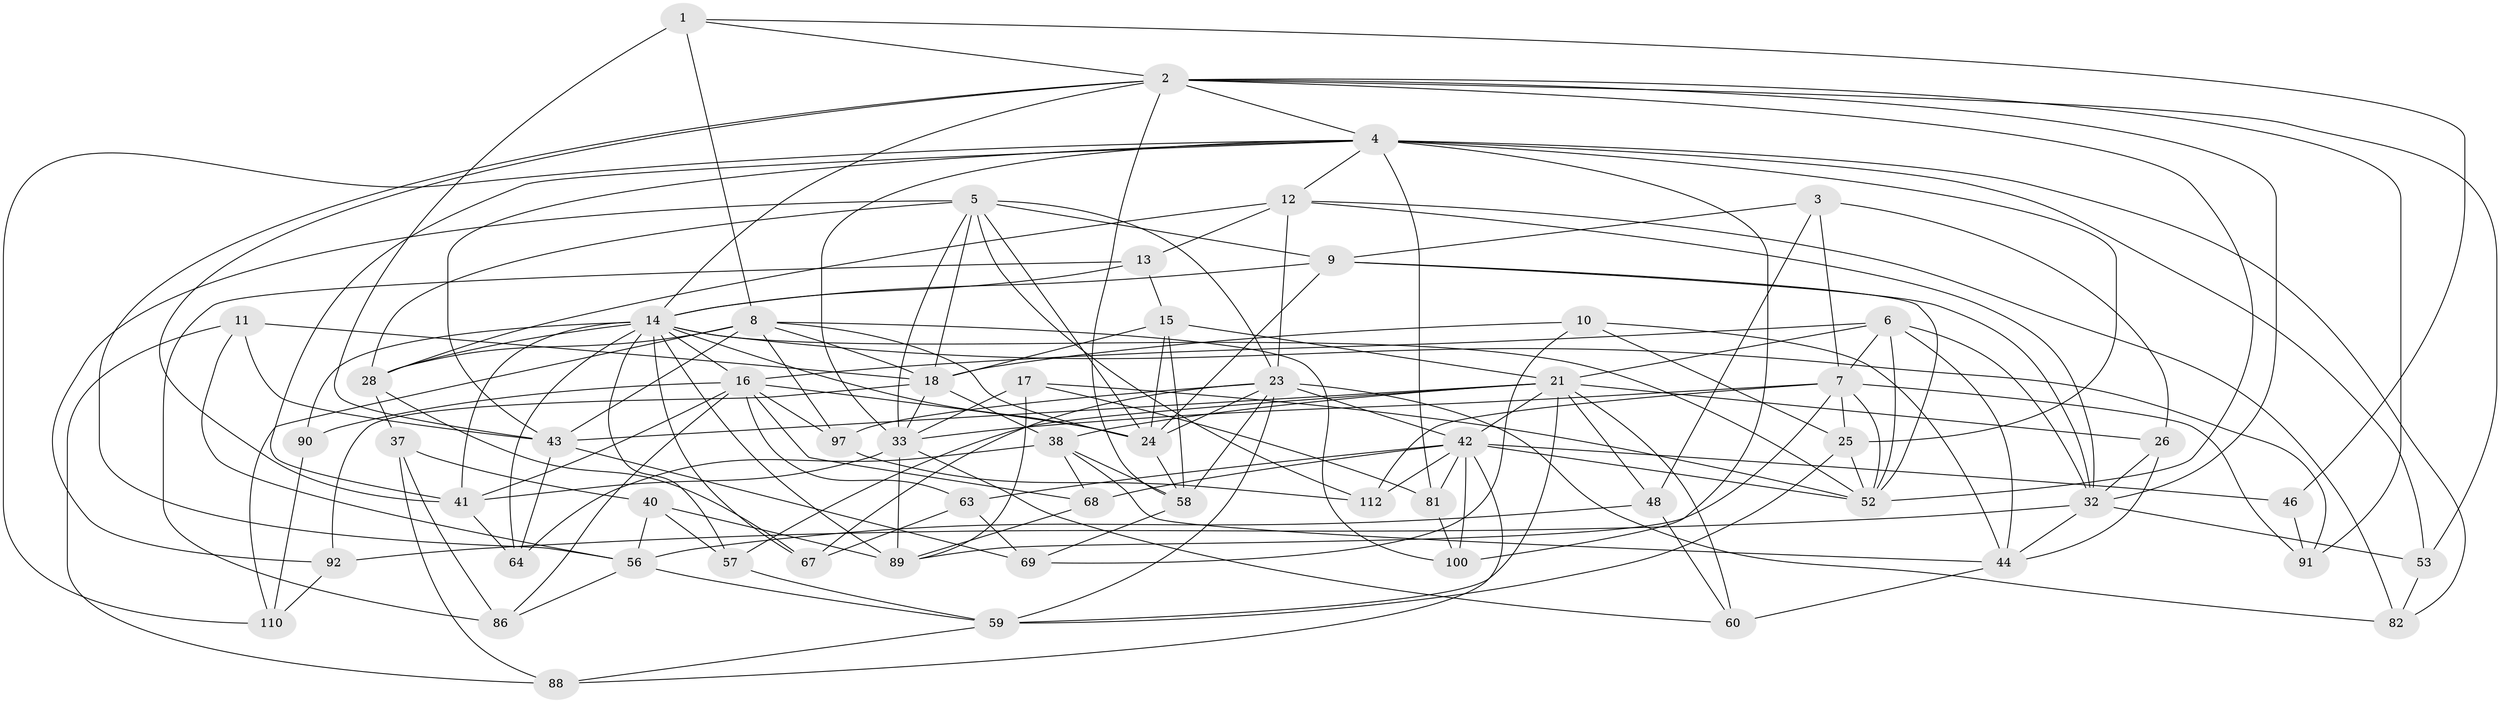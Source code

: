 // original degree distribution, {4: 1.0}
// Generated by graph-tools (version 1.1) at 2025/16/03/09/25 04:16:28]
// undirected, 59 vertices, 169 edges
graph export_dot {
graph [start="1"]
  node [color=gray90,style=filled];
  1;
  2 [super="+55+83+84"];
  3;
  4 [super="+20+22"];
  5 [super="+93"];
  6 [super="+111+75"];
  7 [super="+30"];
  8 [super="+35+102"];
  9 [super="+96"];
  10;
  11;
  12 [super="+66"];
  13;
  14 [super="+94+34+29"];
  15 [super="+70"];
  16 [super="+51+74"];
  17;
  18 [super="+19"];
  21 [super="+107+31"];
  23 [super="+27"];
  24 [super="+87+49"];
  25 [super="+45"];
  26;
  28 [super="+36"];
  32 [super="+116+99"];
  33 [super="+80"];
  37;
  38 [super="+65"];
  40;
  41 [super="+47"];
  42 [super="+77+62"];
  43 [super="+76"];
  44 [super="+79"];
  46;
  48;
  52 [super="+72"];
  53;
  56 [super="+106"];
  57;
  58 [super="+98"];
  59 [super="+61"];
  60;
  63;
  64;
  67;
  68;
  69;
  81;
  82;
  86;
  88;
  89 [super="+101"];
  90;
  91;
  92;
  97;
  100;
  110;
  112;
  1 -- 46;
  1 -- 8;
  1 -- 43;
  1 -- 2;
  2 -- 91;
  2 -- 56;
  2 -- 53;
  2 -- 32;
  2 -- 58;
  2 -- 41;
  2 -- 4;
  2 -- 14;
  2 -- 52;
  3 -- 7;
  3 -- 26;
  3 -- 9;
  3 -- 48;
  4 -- 100;
  4 -- 53;
  4 -- 25 [weight=2];
  4 -- 41;
  4 -- 110;
  4 -- 33;
  4 -- 81;
  4 -- 82;
  4 -- 43;
  4 -- 12;
  5 -- 28;
  5 -- 33;
  5 -- 112;
  5 -- 18;
  5 -- 23;
  5 -- 92;
  5 -- 24;
  5 -- 9;
  6 -- 52;
  6 -- 44;
  6 -- 32;
  6 -- 16;
  6 -- 7;
  6 -- 21;
  7 -- 112;
  7 -- 25;
  7 -- 33;
  7 -- 89;
  7 -- 91;
  7 -- 52;
  8 -- 28;
  8 -- 24;
  8 -- 18;
  8 -- 110;
  8 -- 97;
  8 -- 100;
  8 -- 43;
  9 -- 14;
  9 -- 52;
  9 -- 32;
  9 -- 24;
  10 -- 69;
  10 -- 44;
  10 -- 25;
  10 -- 18;
  11 -- 88;
  11 -- 43;
  11 -- 18;
  11 -- 56;
  12 -- 28;
  12 -- 13;
  12 -- 32;
  12 -- 82;
  12 -- 23;
  13 -- 86;
  13 -- 15;
  13 -- 14;
  14 -- 64;
  14 -- 67;
  14 -- 28;
  14 -- 89;
  14 -- 91;
  14 -- 57;
  14 -- 90;
  14 -- 52;
  14 -- 41;
  14 -- 24;
  14 -- 16;
  15 -- 58;
  15 -- 18;
  15 -- 24 [weight=2];
  15 -- 21;
  16 -- 90 [weight=2];
  16 -- 86;
  16 -- 97;
  16 -- 68;
  16 -- 63;
  16 -- 24;
  16 -- 41;
  17 -- 81;
  17 -- 89;
  17 -- 33;
  17 -- 52;
  18 -- 33;
  18 -- 38;
  18 -- 92;
  21 -- 26;
  21 -- 42 [weight=2];
  21 -- 59;
  21 -- 60;
  21 -- 48;
  21 -- 38;
  21 -- 57;
  21 -- 43 [weight=2];
  23 -- 24 [weight=2];
  23 -- 97;
  23 -- 67;
  23 -- 82;
  23 -- 58;
  23 -- 59;
  23 -- 42;
  24 -- 58;
  25 -- 52;
  25 -- 59;
  26 -- 44;
  26 -- 32;
  28 -- 37;
  28 -- 67;
  32 -- 92;
  32 -- 44;
  32 -- 53;
  33 -- 60;
  33 -- 89;
  33 -- 41;
  37 -- 40;
  37 -- 88;
  37 -- 86;
  38 -- 64;
  38 -- 58;
  38 -- 68;
  38 -- 44;
  40 -- 57;
  40 -- 89;
  40 -- 56;
  41 -- 64;
  42 -- 112;
  42 -- 100;
  42 -- 81;
  42 -- 63;
  42 -- 52;
  42 -- 68;
  42 -- 88;
  42 -- 46 [weight=2];
  43 -- 69;
  43 -- 64;
  44 -- 60;
  46 -- 91;
  48 -- 60;
  48 -- 56;
  53 -- 82;
  56 -- 59;
  56 -- 86;
  57 -- 59;
  58 -- 69;
  59 -- 88;
  63 -- 67;
  63 -- 69;
  68 -- 89;
  81 -- 100;
  90 -- 110;
  92 -- 110;
  97 -- 112;
}
